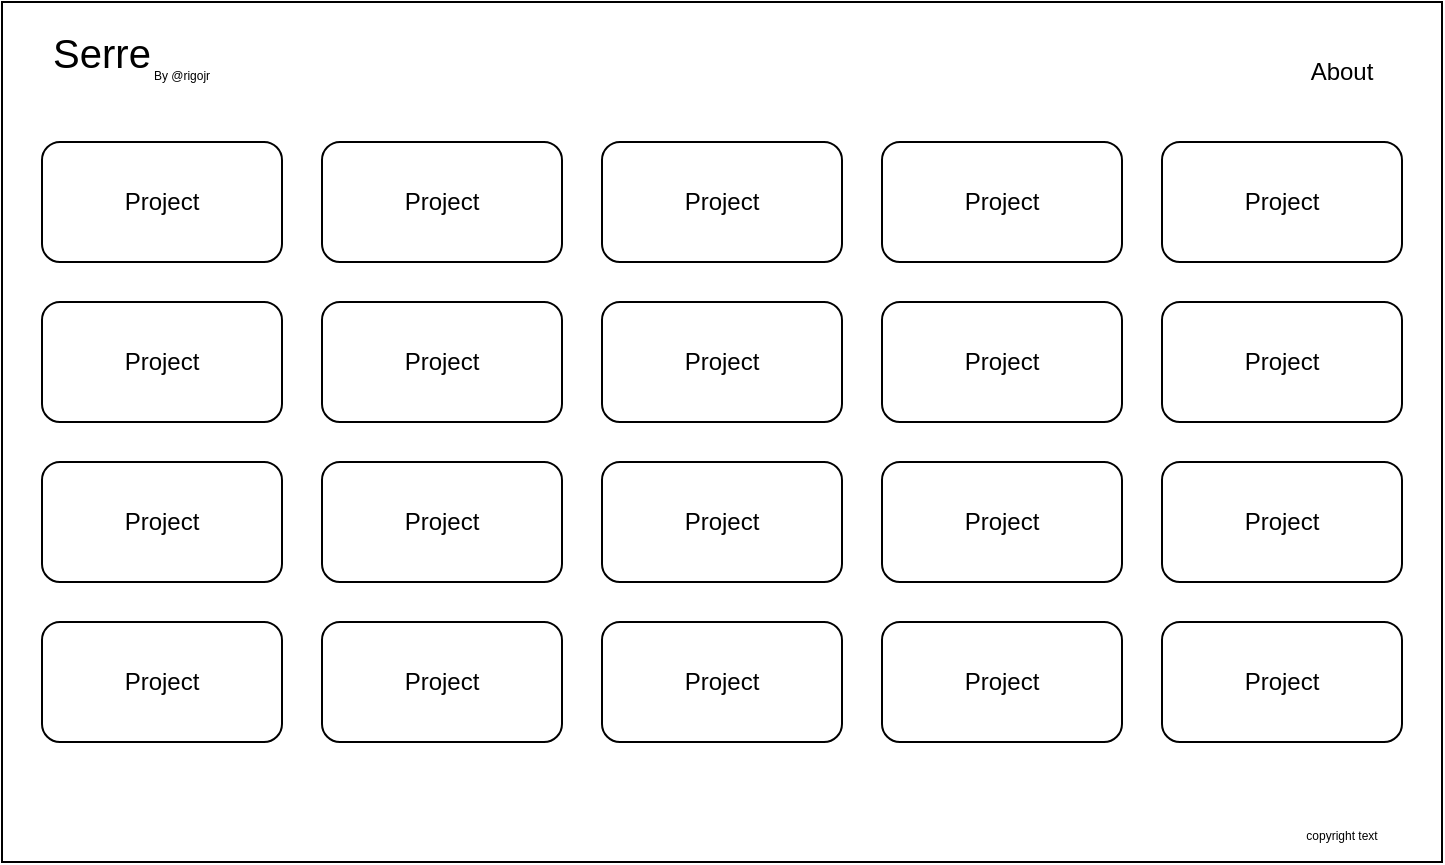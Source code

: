<mxfile version="21.2.3" type="device">
  <diagram name="home" id="o3CHINp9Tbg76bv1ivEP">
    <mxGraphModel dx="1050" dy="555" grid="1" gridSize="10" guides="1" tooltips="1" connect="1" arrows="1" fold="1" page="1" pageScale="1" pageWidth="850" pageHeight="1100" math="0" shadow="0">
      <root>
        <mxCell id="0" />
        <mxCell id="1" parent="0" />
        <mxCell id="mSVnBWQacbebIjJsrM6E-1" value="" style="rounded=0;whiteSpace=wrap;html=1;" parent="1" vertex="1">
          <mxGeometry x="50" y="40" width="720" height="430" as="geometry" />
        </mxCell>
        <mxCell id="mSVnBWQacbebIjJsrM6E-4" value="&lt;font style=&quot;font-size: 20px;&quot;&gt;Serre&lt;/font&gt;" style="text;html=1;strokeColor=none;fillColor=none;align=center;verticalAlign=middle;whiteSpace=wrap;rounded=0;" parent="1" vertex="1">
          <mxGeometry x="70" y="50" width="60" height="30" as="geometry" />
        </mxCell>
        <mxCell id="mSVnBWQacbebIjJsrM6E-6" value="&lt;font style=&quot;font-size: 6px;&quot;&gt;By @rigojr&lt;/font&gt;" style="text;html=1;strokeColor=none;fillColor=none;align=center;verticalAlign=middle;whiteSpace=wrap;rounded=0;" parent="1" vertex="1">
          <mxGeometry x="110" y="60" width="60" height="30" as="geometry" />
        </mxCell>
        <mxCell id="mSVnBWQacbebIjJsrM6E-7" value="Project" style="rounded=1;whiteSpace=wrap;html=1;" parent="1" vertex="1">
          <mxGeometry x="70" y="110" width="120" height="60" as="geometry" />
        </mxCell>
        <mxCell id="mSVnBWQacbebIjJsrM6E-8" value="Project" style="rounded=1;whiteSpace=wrap;html=1;" parent="1" vertex="1">
          <mxGeometry x="210" y="110" width="120" height="60" as="geometry" />
        </mxCell>
        <mxCell id="mSVnBWQacbebIjJsrM6E-9" value="Project" style="rounded=1;whiteSpace=wrap;html=1;" parent="1" vertex="1">
          <mxGeometry x="350" y="110" width="120" height="60" as="geometry" />
        </mxCell>
        <mxCell id="mSVnBWQacbebIjJsrM6E-10" value="Project" style="rounded=1;whiteSpace=wrap;html=1;" parent="1" vertex="1">
          <mxGeometry x="490" y="110" width="120" height="60" as="geometry" />
        </mxCell>
        <mxCell id="mSVnBWQacbebIjJsrM6E-11" value="Project" style="rounded=1;whiteSpace=wrap;html=1;" parent="1" vertex="1">
          <mxGeometry x="630" y="110" width="120" height="60" as="geometry" />
        </mxCell>
        <mxCell id="mSVnBWQacbebIjJsrM6E-12" value="Project" style="rounded=1;whiteSpace=wrap;html=1;" parent="1" vertex="1">
          <mxGeometry x="70" y="190" width="120" height="60" as="geometry" />
        </mxCell>
        <mxCell id="mSVnBWQacbebIjJsrM6E-13" value="Project" style="rounded=1;whiteSpace=wrap;html=1;" parent="1" vertex="1">
          <mxGeometry x="210" y="190" width="120" height="60" as="geometry" />
        </mxCell>
        <mxCell id="mSVnBWQacbebIjJsrM6E-14" value="Project" style="rounded=1;whiteSpace=wrap;html=1;" parent="1" vertex="1">
          <mxGeometry x="350" y="190" width="120" height="60" as="geometry" />
        </mxCell>
        <mxCell id="mSVnBWQacbebIjJsrM6E-15" value="Project" style="rounded=1;whiteSpace=wrap;html=1;" parent="1" vertex="1">
          <mxGeometry x="490" y="190" width="120" height="60" as="geometry" />
        </mxCell>
        <mxCell id="mSVnBWQacbebIjJsrM6E-16" value="Project" style="rounded=1;whiteSpace=wrap;html=1;" parent="1" vertex="1">
          <mxGeometry x="630" y="190" width="120" height="60" as="geometry" />
        </mxCell>
        <mxCell id="mSVnBWQacbebIjJsrM6E-17" value="Project" style="rounded=1;whiteSpace=wrap;html=1;" parent="1" vertex="1">
          <mxGeometry x="70" y="270" width="120" height="60" as="geometry" />
        </mxCell>
        <mxCell id="mSVnBWQacbebIjJsrM6E-18" value="Project" style="rounded=1;whiteSpace=wrap;html=1;" parent="1" vertex="1">
          <mxGeometry x="210" y="270" width="120" height="60" as="geometry" />
        </mxCell>
        <mxCell id="mSVnBWQacbebIjJsrM6E-19" value="Project" style="rounded=1;whiteSpace=wrap;html=1;" parent="1" vertex="1">
          <mxGeometry x="350" y="270" width="120" height="60" as="geometry" />
        </mxCell>
        <mxCell id="mSVnBWQacbebIjJsrM6E-20" value="Project" style="rounded=1;whiteSpace=wrap;html=1;" parent="1" vertex="1">
          <mxGeometry x="490" y="270" width="120" height="60" as="geometry" />
        </mxCell>
        <mxCell id="mSVnBWQacbebIjJsrM6E-21" value="Project" style="rounded=1;whiteSpace=wrap;html=1;" parent="1" vertex="1">
          <mxGeometry x="630" y="270" width="120" height="60" as="geometry" />
        </mxCell>
        <mxCell id="mSVnBWQacbebIjJsrM6E-22" value="Project" style="rounded=1;whiteSpace=wrap;html=1;" parent="1" vertex="1">
          <mxGeometry x="70" y="350" width="120" height="60" as="geometry" />
        </mxCell>
        <mxCell id="mSVnBWQacbebIjJsrM6E-23" value="Project" style="rounded=1;whiteSpace=wrap;html=1;" parent="1" vertex="1">
          <mxGeometry x="210" y="350" width="120" height="60" as="geometry" />
        </mxCell>
        <mxCell id="mSVnBWQacbebIjJsrM6E-24" value="Project" style="rounded=1;whiteSpace=wrap;html=1;" parent="1" vertex="1">
          <mxGeometry x="350" y="350" width="120" height="60" as="geometry" />
        </mxCell>
        <mxCell id="mSVnBWQacbebIjJsrM6E-25" value="Project" style="rounded=1;whiteSpace=wrap;html=1;" parent="1" vertex="1">
          <mxGeometry x="490" y="350" width="120" height="60" as="geometry" />
        </mxCell>
        <mxCell id="mSVnBWQacbebIjJsrM6E-26" value="Project" style="rounded=1;whiteSpace=wrap;html=1;" parent="1" vertex="1">
          <mxGeometry x="630" y="350" width="120" height="60" as="geometry" />
        </mxCell>
        <mxCell id="mSVnBWQacbebIjJsrM6E-28" value="About" style="text;html=1;strokeColor=none;fillColor=none;align=center;verticalAlign=middle;whiteSpace=wrap;rounded=0;" parent="1" vertex="1">
          <mxGeometry x="690" y="60" width="60" height="30" as="geometry" />
        </mxCell>
        <mxCell id="zU3rfzk4i20-4B_JBVyd-1" value="&lt;font style=&quot;font-size: 6px;&quot;&gt;copyright text&lt;/font&gt;" style="text;html=1;strokeColor=none;fillColor=none;align=center;verticalAlign=middle;whiteSpace=wrap;rounded=0;" vertex="1" parent="1">
          <mxGeometry x="690" y="440" width="60" height="30" as="geometry" />
        </mxCell>
      </root>
    </mxGraphModel>
  </diagram>
</mxfile>
